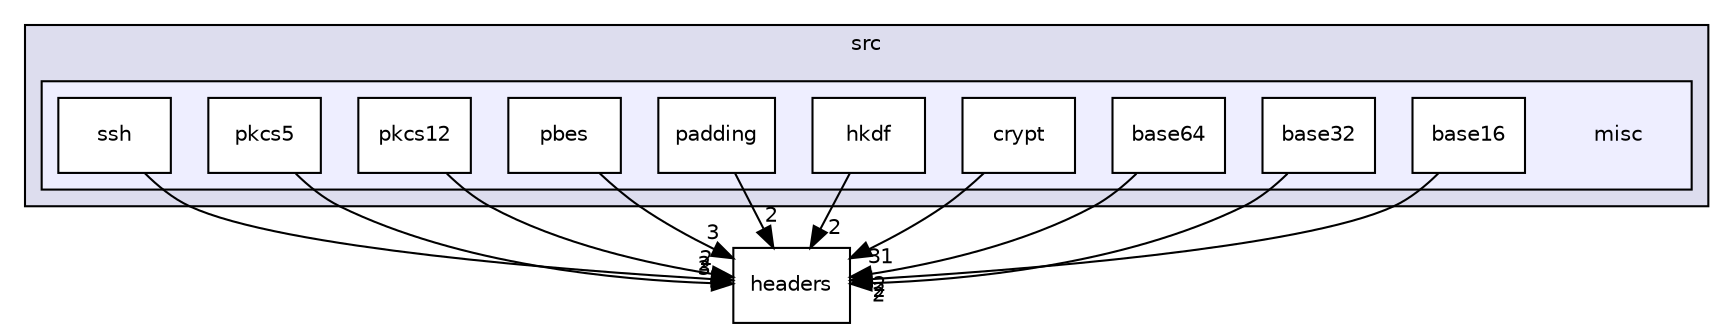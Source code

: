 digraph "M:/Office/!Doutorado/0. RepositorioSVN/HAMSTER_Prototype/branches/JINT2018/include/libtomcrypt-develop/src/misc" {
  compound=true
  node [ fontsize="10", fontname="Helvetica"];
  edge [ labelfontsize="10", labelfontname="Helvetica"];
  subgraph clusterdir_741faac8ec9f85fd943a5b186bf49d47 {
    graph [ bgcolor="#ddddee", pencolor="black", label="src" fontname="Helvetica", fontsize="10", URL="dir_741faac8ec9f85fd943a5b186bf49d47.html"]
  subgraph clusterdir_49d796ae77db923c0d34305230029817 {
    graph [ bgcolor="#eeeeff", pencolor="black", label="" URL="dir_49d796ae77db923c0d34305230029817.html"];
    dir_49d796ae77db923c0d34305230029817 [shape=plaintext label="misc"];
    dir_28ce709757e37dfcd144654091aad083 [shape=box label="base16" color="black" fillcolor="white" style="filled" URL="dir_28ce709757e37dfcd144654091aad083.html"];
    dir_d3943c8c160f5407f72f81e91f73de7e [shape=box label="base32" color="black" fillcolor="white" style="filled" URL="dir_d3943c8c160f5407f72f81e91f73de7e.html"];
    dir_cd7514f73e074924e9af22741fa71b9d [shape=box label="base64" color="black" fillcolor="white" style="filled" URL="dir_cd7514f73e074924e9af22741fa71b9d.html"];
    dir_38ab2154d27bc2f2d782480df8de2899 [shape=box label="crypt" color="black" fillcolor="white" style="filled" URL="dir_38ab2154d27bc2f2d782480df8de2899.html"];
    dir_1d96c7b49c79673c5360f98982e42c54 [shape=box label="hkdf" color="black" fillcolor="white" style="filled" URL="dir_1d96c7b49c79673c5360f98982e42c54.html"];
    dir_88e92056bff22cb500e1beea60547d0e [shape=box label="padding" color="black" fillcolor="white" style="filled" URL="dir_88e92056bff22cb500e1beea60547d0e.html"];
    dir_2a56046e7b5ee3ce4046bd931cd8d09d [shape=box label="pbes" color="black" fillcolor="white" style="filled" URL="dir_2a56046e7b5ee3ce4046bd931cd8d09d.html"];
    dir_2adf5e156b2986eedc2cb9d598c39d1c [shape=box label="pkcs12" color="black" fillcolor="white" style="filled" URL="dir_2adf5e156b2986eedc2cb9d598c39d1c.html"];
    dir_6c299ba3f9febb32fd684e631e3a7835 [shape=box label="pkcs5" color="black" fillcolor="white" style="filled" URL="dir_6c299ba3f9febb32fd684e631e3a7835.html"];
    dir_2a42bb22a1052cf3a9627aef3fe8a529 [shape=box label="ssh" color="black" fillcolor="white" style="filled" URL="dir_2a42bb22a1052cf3a9627aef3fe8a529.html"];
  }
  }
  dir_a0acb8384b4122a9c7afcf2489cf4036 [shape=box label="headers" URL="dir_a0acb8384b4122a9c7afcf2489cf4036.html"];
  dir_1d96c7b49c79673c5360f98982e42c54->dir_a0acb8384b4122a9c7afcf2489cf4036 [headlabel="2", labeldistance=1.5 headhref="dir_000043_000026.html"];
  dir_38ab2154d27bc2f2d782480df8de2899->dir_a0acb8384b4122a9c7afcf2489cf4036 [headlabel="31", labeldistance=1.5 headhref="dir_000042_000026.html"];
  dir_2adf5e156b2986eedc2cb9d598c39d1c->dir_a0acb8384b4122a9c7afcf2489cf4036 [headlabel="2", labeldistance=1.5 headhref="dir_000046_000026.html"];
  dir_6c299ba3f9febb32fd684e631e3a7835->dir_a0acb8384b4122a9c7afcf2489cf4036 [headlabel="3", labeldistance=1.5 headhref="dir_000047_000026.html"];
  dir_88e92056bff22cb500e1beea60547d0e->dir_a0acb8384b4122a9c7afcf2489cf4036 [headlabel="2", labeldistance=1.5 headhref="dir_000044_000026.html"];
  dir_d3943c8c160f5407f72f81e91f73de7e->dir_a0acb8384b4122a9c7afcf2489cf4036 [headlabel="2", labeldistance=1.5 headhref="dir_000040_000026.html"];
  dir_cd7514f73e074924e9af22741fa71b9d->dir_a0acb8384b4122a9c7afcf2489cf4036 [headlabel="2", labeldistance=1.5 headhref="dir_000041_000026.html"];
  dir_2a42bb22a1052cf3a9627aef3fe8a529->dir_a0acb8384b4122a9c7afcf2489cf4036 [headlabel="2", labeldistance=1.5 headhref="dir_000048_000026.html"];
  dir_28ce709757e37dfcd144654091aad083->dir_a0acb8384b4122a9c7afcf2489cf4036 [headlabel="2", labeldistance=1.5 headhref="dir_000039_000026.html"];
  dir_2a56046e7b5ee3ce4046bd931cd8d09d->dir_a0acb8384b4122a9c7afcf2489cf4036 [headlabel="3", labeldistance=1.5 headhref="dir_000045_000026.html"];
}
